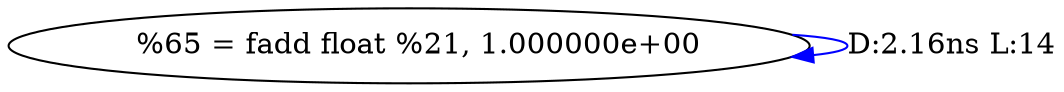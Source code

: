 digraph {
Node0x29b7970[label="  %65 = fadd float %21, 1.000000e+00"];
Node0x29b7970 -> Node0x29b7970[label="D:2.16ns L:14",color=blue];
}
